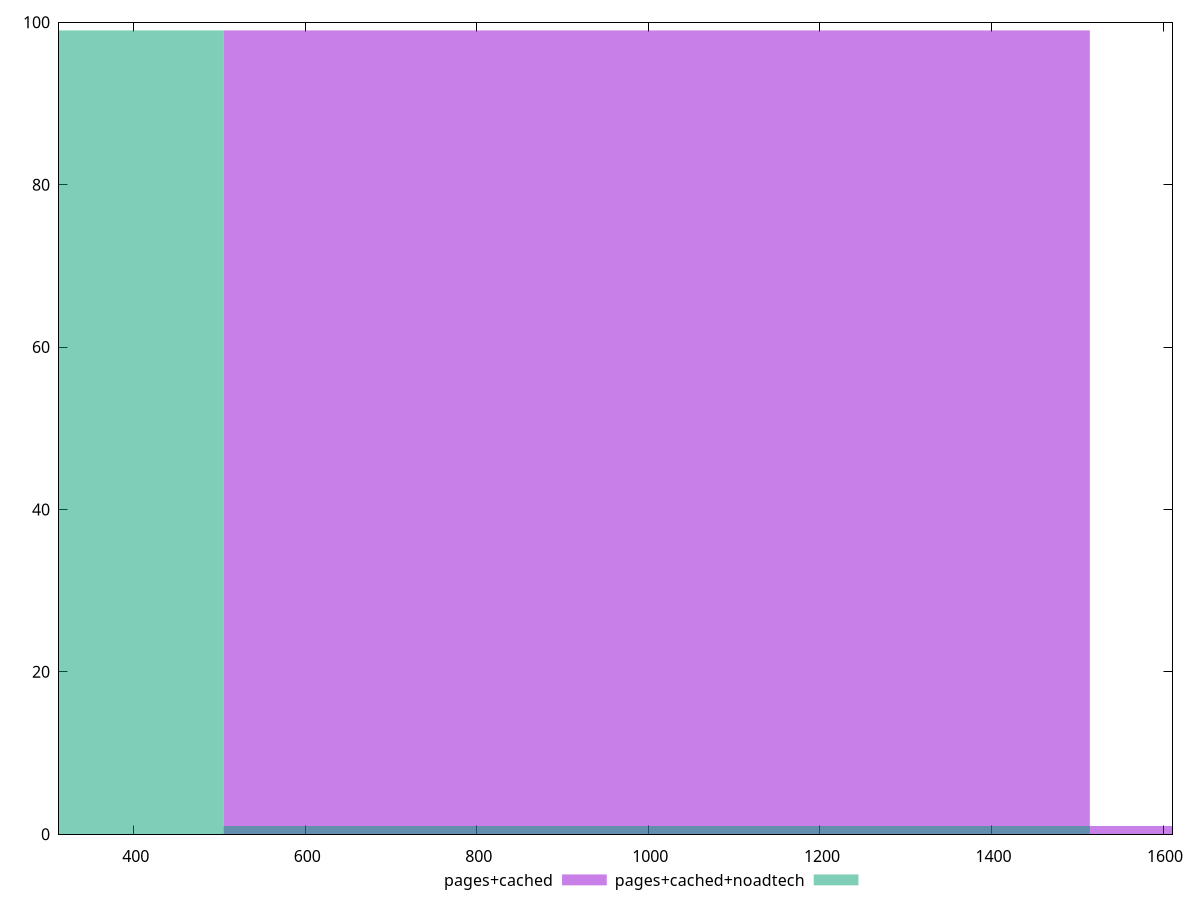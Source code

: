 reset

$pagesCached <<EOF
2019.5788758774634 1
1009.7894379387317 99
EOF

$pagesCachedNoadtech <<EOF
1009.7894379387317 1
0 99
EOF

set key outside below
set boxwidth 1009.7894379387317
set xrange [313:1611]
set yrange [0:100]
set trange [0:100]
set style fill transparent solid 0.5 noborder
set terminal svg size 640, 500 enhanced background rgb 'white'
set output "report_00026_2021-02-22T21:38:55.199Z/render-blocking-resources/comparison/histogram/1_vs_2.svg"

plot $pagesCached title "pages+cached" with boxes, \
     $pagesCachedNoadtech title "pages+cached+noadtech" with boxes

reset
